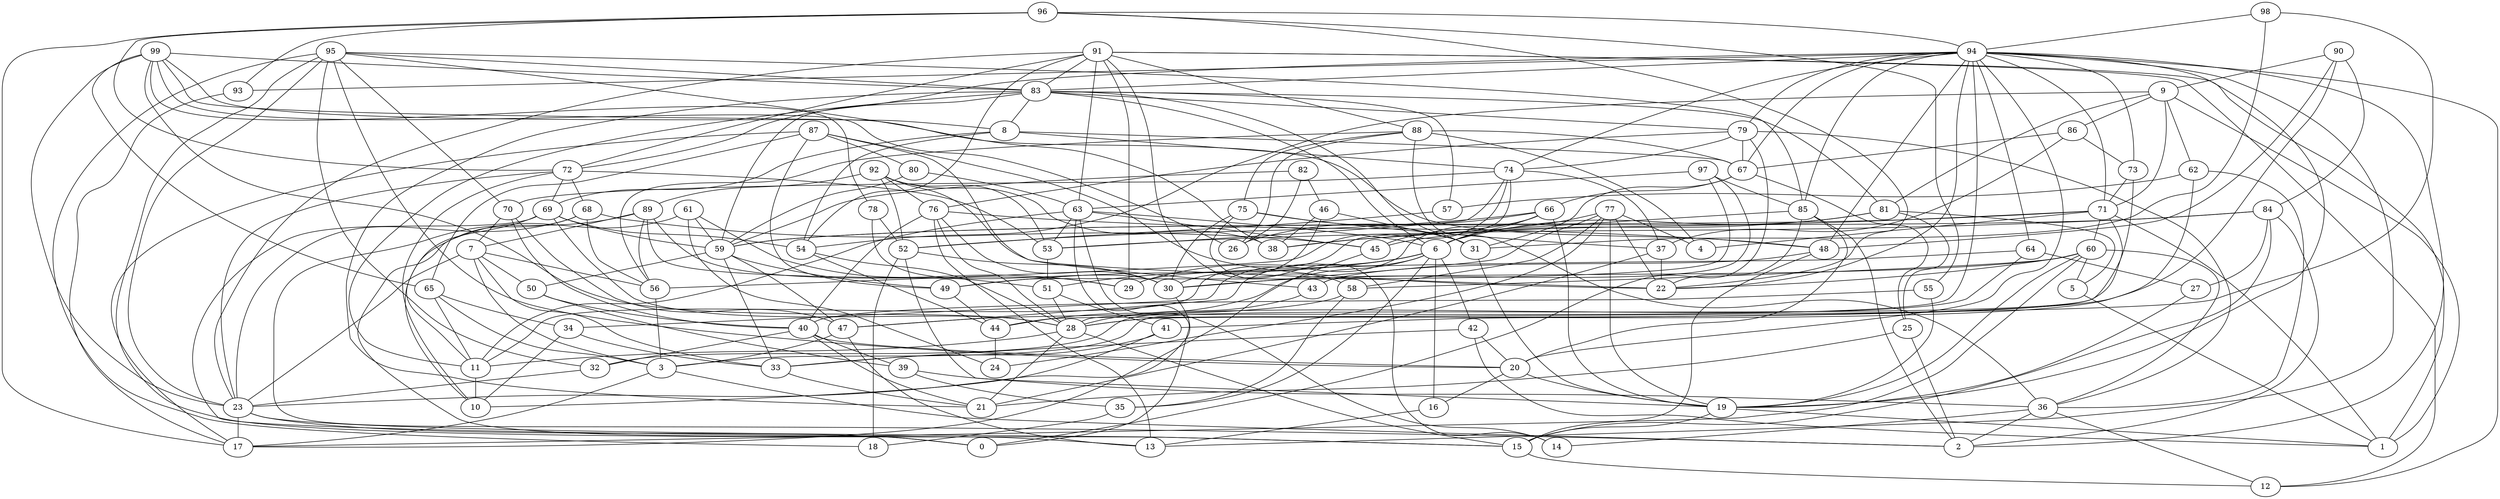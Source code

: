 digraph GG_graph {

subgraph G_graph {
edge [color = black]
"9" -> "81" [dir = none]
"9" -> "62" [dir = none]
"9" -> "54" [dir = none]
"9" -> "1" [dir = none]
"9" -> "71" [dir = none]
"9" -> "86" [dir = none]
"93" -> "17" [dir = none]
"48" -> "15" [dir = none]
"48" -> "43" [dir = none]
"80" -> "63" [dir = none]
"80" -> "59" [dir = none]
"5" -> "1" [dir = none]
"98" -> "94" [dir = none]
"98" -> "28" [dir = none]
"98" -> "31" [dir = none]
"82" -> "26" [dir = none]
"82" -> "46" [dir = none]
"82" -> "59" [dir = none]
"42" -> "1" [dir = none]
"42" -> "20" [dir = none]
"42" -> "33" [dir = none]
"75" -> "30" [dir = none]
"75" -> "31" [dir = none]
"75" -> "37" [dir = none]
"75" -> "14" [dir = none]
"52" -> "18" [dir = none]
"52" -> "19" [dir = none]
"52" -> "30" [dir = none]
"78" -> "30" [dir = none]
"78" -> "52" [dir = none]
"49" -> "44" [dir = none]
"41" -> "33" [dir = none]
"41" -> "10" [dir = none]
"65" -> "11" [dir = none]
"65" -> "34" [dir = none]
"65" -> "3" [dir = none]
"7" -> "33" [dir = none]
"7" -> "56" [dir = none]
"7" -> "50" [dir = none]
"7" -> "23" [dir = none]
"7" -> "3" [dir = none]
"60" -> "17" [dir = none]
"60" -> "58" [dir = none]
"60" -> "19" [dir = none]
"60" -> "5" [dir = none]
"60" -> "36" [dir = none]
"60" -> "30" [dir = none]
"60" -> "22" [dir = none]
"87" -> "17" [dir = none]
"87" -> "80" [dir = none]
"87" -> "43" [dir = none]
"87" -> "49" [dir = none]
"87" -> "22" [dir = none]
"87" -> "65" [dir = none]
"77" -> "24" [dir = none]
"77" -> "19" [dir = none]
"77" -> "4" [dir = none]
"77" -> "58" [dir = none]
"77" -> "6" [dir = none]
"77" -> "30" [dir = none]
"77" -> "22" [dir = none]
"97" -> "63" [dir = none]
"97" -> "43" [dir = none]
"97" -> "49" [dir = none]
"97" -> "85" [dir = none]
"92" -> "53" [dir = none]
"92" -> "52" [dir = none]
"92" -> "22" [dir = none]
"92" -> "89" [dir = none]
"92" -> "38" [dir = none]
"92" -> "76" [dir = none]
"37" -> "21" [dir = none]
"37" -> "22" [dir = none]
"46" -> "30" [dir = none]
"46" -> "38" [dir = none]
"46" -> "31" [dir = none]
"85" -> "22" [dir = none]
"85" -> "38" [dir = none]
"85" -> "20" [dir = none]
"85" -> "2" [dir = none]
"74" -> "37" [dir = none]
"74" -> "11" [dir = none]
"74" -> "56" [dir = none]
"74" -> "70" [dir = none]
"74" -> "53" [dir = none]
"40" -> "21" [dir = none]
"40" -> "20" [dir = none]
"40" -> "39" [dir = none]
"40" -> "32" [dir = none]
"47" -> "3" [dir = none]
"47" -> "13" [dir = none]
"96" -> "93" [dir = none]
"96" -> "94" [dir = none]
"96" -> "55" [dir = none]
"96" -> "72" [dir = none]
"96" -> "22" [dir = none]
"96" -> "17" [dir = none]
"43" -> "28" [dir = none]
"63" -> "53" [dir = none]
"63" -> "14" [dir = none]
"63" -> "6" [dir = none]
"63" -> "45" [dir = none]
"63" -> "11" [dir = none]
"63" -> "0" [dir = none]
"23" -> "17" [dir = none]
"23" -> "0" [dir = none]
"23" -> "15" [dir = none]
"15" -> "12" [dir = none]
"35" -> "18" [dir = none]
"8" -> "74" [dir = none]
"8" -> "54" [dir = none]
"8" -> "69" [dir = none]
"8" -> "67" [dir = none]
"83" -> "79" [dir = none]
"83" -> "8" [dir = none]
"83" -> "57" [dir = none]
"83" -> "31" [dir = none]
"83" -> "81" [dir = none]
"83" -> "21" [dir = none]
"83" -> "11" [dir = none]
"83" -> "59" [dir = none]
"83" -> "6" [dir = none]
"90" -> "41" [dir = none]
"90" -> "84" [dir = none]
"90" -> "9" [dir = none]
"90" -> "48" [dir = none]
"11" -> "10" [dir = none]
"39" -> "36" [dir = none]
"39" -> "35" [dir = none]
"54" -> "44" [dir = none]
"54" -> "28" [dir = none]
"6" -> "16" [dir = none]
"6" -> "44" [dir = none]
"6" -> "29" [dir = none]
"6" -> "42" [dir = none]
"6" -> "51" [dir = none]
"6" -> "49" [dir = none]
"6" -> "47" [dir = none]
"6" -> "35" [dir = none]
"51" -> "41" [dir = none]
"51" -> "28" [dir = none]
"53" -> "51" [dir = none]
"19" -> "1" [dir = none]
"19" -> "15" [dir = none]
"95" -> "38" [dir = none]
"95" -> "32" [dir = none]
"95" -> "20" [dir = none]
"95" -> "23" [dir = none]
"95" -> "18" [dir = none]
"95" -> "83" [dir = none]
"95" -> "85" [dir = none]
"95" -> "15" [dir = none]
"95" -> "70" [dir = none]
"69" -> "13" [dir = none]
"69" -> "59" [dir = none]
"69" -> "11" [dir = none]
"69" -> "54" [dir = none]
"69" -> "28" [dir = none]
"81" -> "25" [dir = none]
"81" -> "6" [dir = none]
"81" -> "5" [dir = none]
"81" -> "45" [dir = none]
"34" -> "10" [dir = none]
"34" -> "33" [dir = none]
"64" -> "29" [dir = none]
"64" -> "27" [dir = none]
"64" -> "32" [dir = none]
"28" -> "15" [dir = none]
"28" -> "21" [dir = none]
"28" -> "11" [dir = none]
"44" -> "24" [dir = none]
"27" -> "19" [dir = none]
"73" -> "44" [dir = none]
"73" -> "71" [dir = none]
"91" -> "58" [dir = none]
"91" -> "72" [dir = none]
"91" -> "54" [dir = none]
"91" -> "88" [dir = none]
"91" -> "12" [dir = none]
"91" -> "63" [dir = none]
"91" -> "29" [dir = none]
"91" -> "83" [dir = none]
"91" -> "1" [dir = none]
"94" -> "67" [dir = none]
"94" -> "2" [dir = none]
"94" -> "79" [dir = none]
"94" -> "12" [dir = none]
"94" -> "13" [dir = none]
"94" -> "22" [dir = none]
"94" -> "64" [dir = none]
"94" -> "20" [dir = none]
"94" -> "73" [dir = none]
"94" -> "19" [dir = none]
"94" -> "85" [dir = none]
"94" -> "28" [dir = none]
"94" -> "72" [dir = none]
"94" -> "93" [dir = none]
"94" -> "74" [dir = none]
"94" -> "83" [dir = none]
"94" -> "48" [dir = none]
"94" -> "71" [dir = none]
"16" -> "13" [dir = none]
"32" -> "23" [dir = none]
"71" -> "60" [dir = none]
"71" -> "4" [dir = none]
"71" -> "59" [dir = none]
"71" -> "1" [dir = none]
"71" -> "3" [dir = none]
"71" -> "38" [dir = none]
"50" -> "40" [dir = none]
"50" -> "39" [dir = none]
"59" -> "33" [dir = none]
"59" -> "49" [dir = none]
"59" -> "47" [dir = none]
"59" -> "50" [dir = none]
"67" -> "31" [dir = none]
"67" -> "66" [dir = none]
"67" -> "25" [dir = none]
"36" -> "14" [dir = none]
"36" -> "12" [dir = none]
"36" -> "2" [dir = none]
"76" -> "13" [dir = none]
"76" -> "30" [dir = none]
"76" -> "28" [dir = none]
"76" -> "48" [dir = none]
"76" -> "40" [dir = none]
"79" -> "76" [dir = none]
"79" -> "36" [dir = none]
"79" -> "67" [dir = none]
"79" -> "74" [dir = none]
"79" -> "0" [dir = none]
"56" -> "3" [dir = none]
"99" -> "26" [dir = none]
"99" -> "8" [dir = none]
"99" -> "83" [dir = none]
"99" -> "48" [dir = none]
"99" -> "28" [dir = none]
"99" -> "78" [dir = none]
"99" -> "65" [dir = none]
"99" -> "23" [dir = none]
"88" -> "75" [dir = none]
"88" -> "26" [dir = none]
"88" -> "67" [dir = none]
"88" -> "56" [dir = none]
"88" -> "36" [dir = none]
"88" -> "4" [dir = none]
"68" -> "23" [dir = none]
"68" -> "45" [dir = none]
"68" -> "10" [dir = none]
"68" -> "56" [dir = none]
"72" -> "53" [dir = none]
"72" -> "69" [dir = none]
"72" -> "68" [dir = none]
"72" -> "23" [dir = none]
"72" -> "10" [dir = none]
"57" -> "52" [dir = none]
"45" -> "17" [dir = none]
"31" -> "19" [dir = none]
"62" -> "28" [dir = none]
"62" -> "36" [dir = none]
"62" -> "57" [dir = none]
"3" -> "2" [dir = none]
"3" -> "17" [dir = none]
"55" -> "19" [dir = none]
"55" -> "40" [dir = none]
"25" -> "21" [dir = none]
"25" -> "2" [dir = none]
"89" -> "7" [dir = none]
"89" -> "51" [dir = none]
"89" -> "29" [dir = none]
"89" -> "2" [dir = none]
"30" -> "23" [dir = none]
"58" -> "35" [dir = none]
"58" -> "47" [dir = none]
"84" -> "53" [dir = none]
"84" -> "2" [dir = none]
"84" -> "15" [dir = none]
"84" -> "59" [dir = none]
"84" -> "27" [dir = none]
"86" -> "37" [dir = none]
"86" -> "67" [dir = none]
"86" -> "73" [dir = none]
"20" -> "16" [dir = none]
"20" -> "19" [dir = none]
"66" -> "34" [dir = none]
"66" -> "6" [dir = none]
"66" -> "52" [dir = none]
"66" -> "19" [dir = none]
"66" -> "45" [dir = none]
"66" -> "26" [dir = none]
"70" -> "47" [dir = none]
"70" -> "7" [dir = none]
"70" -> "40" [dir = none]
"61" -> "29" [dir = none]
"61" -> "0" [dir = none]
"61" -> "59" [dir = none]
"61" -> "24" [dir = none]
"91" -> "23" [dir = none]
"33" -> "21" [dir = none]
"89" -> "56" [dir = none]
}

}
